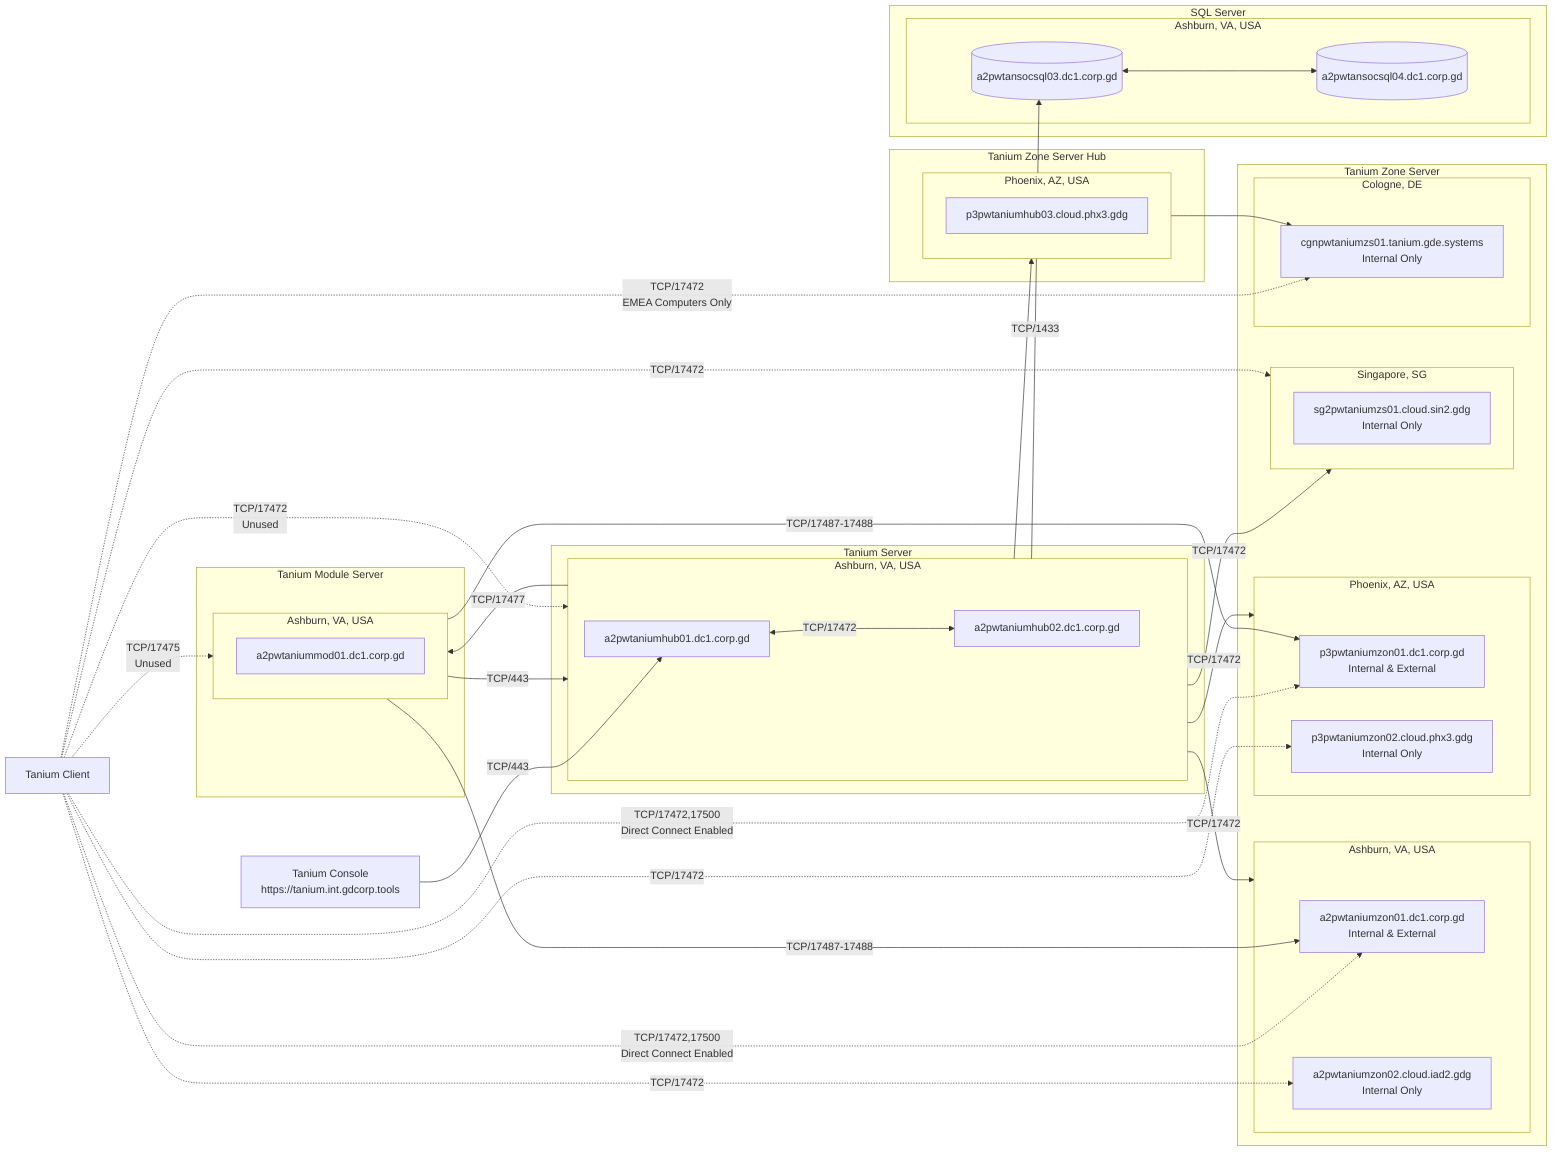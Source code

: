 flowchart LR
    %% Define nodes and subgraphs
    subgraph TS["Tanium Server"]
        subgraph TS_A2["Ashburn, VA, USA"]
            TS_A2_1["a2pwtaniumhub01.dc1.corp.gd"]
            TS_A2_2["a2pwtaniumhub02.dc1.corp.gd"]
            TS_A2_1 <-->|"TCP/17472"| TS_A2_2
        end
    end
    subgraph MS["Tanium Module Server"]
        subgraph MS_A2["Ashburn, VA, USA"]
            MS_A2_1["a2pwtaniummod01.dc1.corp.gd"]
        end
    end
    subgraph ZS["Tanium Zone Server"]
        subgraph ZS_A2["Ashburn, VA, USA"]
            ZS_A2_1["a2pwtaniumzon01.dc1.corp.gd<br/>Internal & External"]
            ZS_A2_2["a2pwtaniumzon02.cloud.iad2.gdg<br/>Internal Only"]
        end
        subgraph ZS_P3["Phoenix, AZ, USA"]
            ZS_P3_1["p3pwtaniumzon01.dc1.corp.gd<br/>Internal & External"]
            ZS_P3_2["p3pwtaniumzon02.cloud.phx3.gdg<br/>Internal Only"]
        end
        subgraph ZS_SG2["Singapore, SG"]
            ZS_SG2_1["sg2pwtaniumzs01.cloud.sin2.gdg<br/>Internal Only"]
        end
        subgraph ZS_CGN["Cologne, DE"]
            ZS_CGN_1["cgnpwtaniumzs01.tanium.gde.systems<br/>Internal Only"]
        end
    end
    subgraph ZH["Tanium Zone Server Hub"]
        subgraph ZH_P3["Phoenix, AZ, USA"]
            ZH_P3_1["p3pwtaniumhub03.cloud.phx3.gdg"]
        end
    end
    subgraph SQL["SQL Server"]
        subgraph SQL_A2["Ashburn, VA, USA"]
            SQL_A2_3[("a2pwtansocsql03.dc1.corp.gd")]
            SQL_A2_4[("a2pwtansocsql04.dc1.corp.gd")]
            SQL_A2_3 <--> SQL_A2_4
        end
    end
    
    %% Define nodes not part of a subgraph
    %%Title("Tanium Production"):::StyleGoDaddyProd
    %%TaniumClientInt["Tanium Client"]
    TaniumClientExt["Tanium Client"]
    TaniumConsole["Tanium Console<br/>https://tanium.int.gdcorp.tools"]
    %%RDPBastion["RDP Bastion Host<br/>cgnpwbastion01.gde.systems"]
    %%RDPClient["RDP Client"]

    %% Define relationships
    TS_A2 -->|"TCP/17477"| MS_A2
    MS_A2 -->|"TCP/443"| TS_A2
    MS_A2 -->|"TCP/17487-17488"| ZS_A2_1
    MS_A2 -->|"TCP/17487-17488"| ZS_P3_1
    TS_A2 -->|"TCP/1433"| SQL_A2_3
    TS_A2 --> ZH_P3 --> ZS_CGN_1
    TS_A2 -->|"TCP/17472"| ZS_A2
    TS_A2 -->|"TCP/17472"| ZS_P3
    TS_A2 -->|"TCP/17472"| ZS_SG2
    TaniumClientExt .->|"TCP/17472<br/>Unused"| TS_A2
    TaniumClientExt .->|"TCP/17475<br/>Unused"| MS_A2
    TaniumClientExt .->|"TCP/17472<br/>EMEA Computers Only"| ZS_CGN_1
    TaniumClientExt .->|"TCP/17472,17500<br/>Direct Connect Enabled"| ZS_A2_1
    TaniumClientExt .->|"TCP/17472"| ZS_A2_2
    TaniumClientExt .->|"TCP/17472,17500<br/>Direct Connect Enabled"| ZS_P3_1
    TaniumClientExt .->|"TCP/17472"| ZS_P3_2
    TaniumClientExt .->|"TCP/17472"| ZS_SG2
    TaniumConsole -->|"TCP/443"| TS_A2_1
    %%RDPClient -->|"TCP/UDP/3389"| RDPBastion -->|"TCP/UDP/3389"| ZS_CGN_1

    %% Add hyperlinks
    click TaniumConsole "https://tanium.int.gdcorp.tools" "Tanium Console (VPN Required)"

    %% Define styles
    classDef StyleGoDaddyProd fill:#E22726,color:#000000,stroke:#FFFFFF,stroke-width:1px;
    classDef StyleGoDaddyProdEMEA fill:#FED317,color:#2F1C4C,stroke:#FADCD9,stroke-width:1px;
    classDef StyleGoDaddyDev fill:#00782E,color:#D8EFEF,stroke:#FFEEA9,stroke-width:1px;

    %% Assign styles
    %%class Title StyleGoDaddyProd;